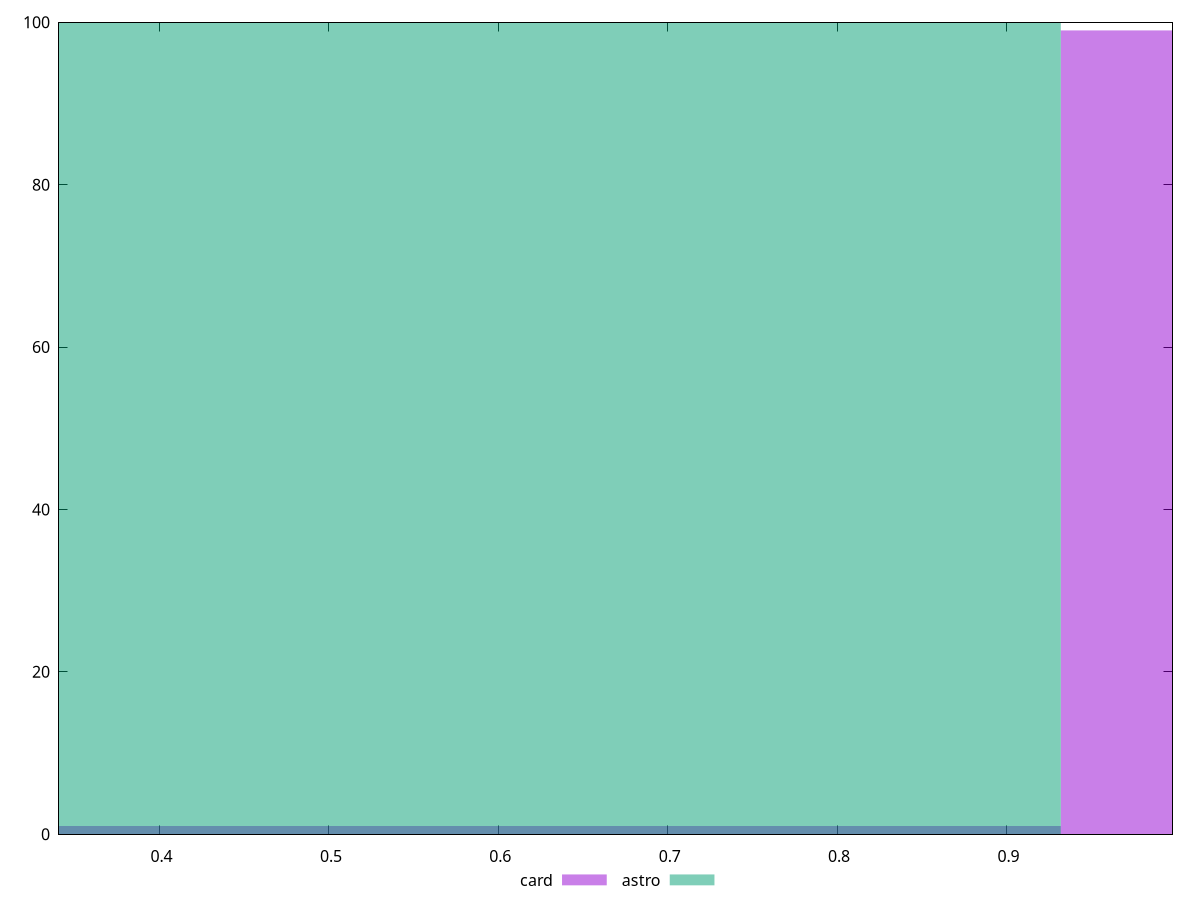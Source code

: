 reset

$card <<EOF
0.621390146162177 1
1.242780292324354 99
EOF

$astro <<EOF
0.621390146162177 100
EOF

set key outside below
set boxwidth 0.621390146162177
set xrange [0.34064048560138477:0.9980231261711547]
set yrange [0:100]
set trange [0:100]
set style fill transparent solid 0.5 noborder
set terminal svg size 640, 500 enhanced background rgb 'white'
set output "reports/report_00032_2021-02-25T10-28-15.087Z/meta/pScore/comparison/histogram/2_vs_3.svg"

plot $card title "card" with boxes, \
     $astro title "astro" with boxes

reset
